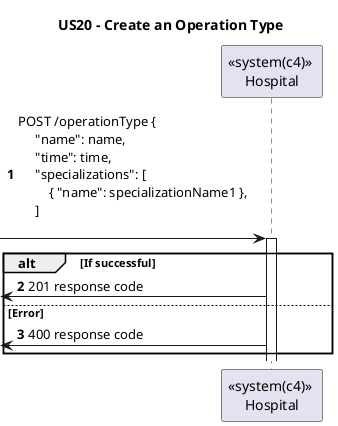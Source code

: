 @startuml
'https://plantuml.com/sequence-diagram

title US20 - Create an Operation Type


autonumber

participant "<<system(c4)>> \nHospital" as sys

-> sys: POST /operationType { \n \
    "name": name,  \n \
    "time": time,\n \
    "specializations": [\n \
        { "name": specializationName1 },\n \
    ]\n \


activate sys
alt If successful
    <-sys: 201 response code
else Error
    <-sys: 400 response code
end


@enduml
